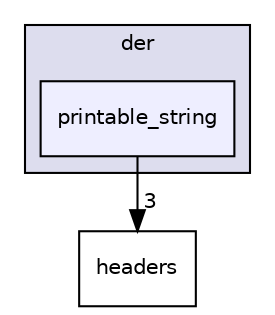 digraph "M:/Office/!Doutorado/0. RepositorioSVN/HAMSTER_Prototype/branches/JINT2018/include/libtomcrypt-develop/src/pk/asn1/der/printable_string" {
  compound=true
  node [ fontsize="10", fontname="Helvetica"];
  edge [ labelfontsize="10", labelfontname="Helvetica"];
  subgraph clusterdir_05ca1756a21cb1b95ef1a81c5191d596 {
    graph [ bgcolor="#ddddee", pencolor="black", label="der" fontname="Helvetica", fontsize="10", URL="dir_05ca1756a21cb1b95ef1a81c5191d596.html"]
  dir_7535c294a5b53a5643a245c5088ace22 [shape=box, label="printable_string", style="filled", fillcolor="#eeeeff", pencolor="black", URL="dir_7535c294a5b53a5643a245c5088ace22.html"];
  }
  dir_a0acb8384b4122a9c7afcf2489cf4036 [shape=box label="headers" URL="dir_a0acb8384b4122a9c7afcf2489cf4036.html"];
  dir_7535c294a5b53a5643a245c5088ace22->dir_a0acb8384b4122a9c7afcf2489cf4036 [headlabel="3", labeldistance=1.5 headhref="dir_000071_000026.html"];
}
